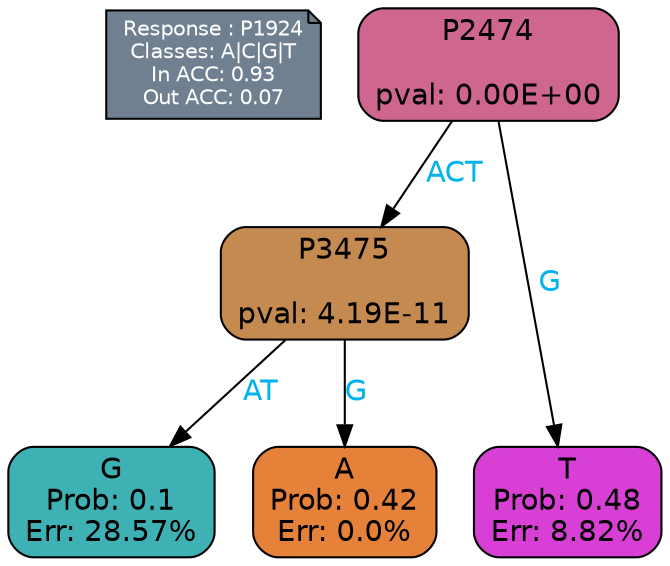 digraph Tree {
node [shape=box, style="filled, rounded", color="black", fontname=helvetica] ;
graph [ranksep=equally, splines=polylines, bgcolor=transparent, dpi=600] ;
edge [fontname=helvetica] ;
LEGEND [label="Response : P1924
Classes: A|C|G|T
In ACC: 0.93
Out ACC: 0.07
",shape=note,align=left,style=filled,fillcolor="slategray",fontcolor="white",fontsize=10];1 [label="P2474

pval: 0.00E+00", fillcolor="#ce6690"] ;
2 [label="P3475

pval: 4.19E-11", fillcolor="#c58a50"] ;
3 [label="G
Prob: 0.1
Err: 28.57%", fillcolor="#3db1b3"] ;
4 [label="A
Prob: 0.42
Err: 0.0%", fillcolor="#e58139"] ;
5 [label="T
Prob: 0.48
Err: 8.82%", fillcolor="#d83fd5"] ;
1 -> 2 [label="ACT",fontcolor=deepskyblue2] ;
1 -> 5 [label="G",fontcolor=deepskyblue2] ;
2 -> 3 [label="AT",fontcolor=deepskyblue2] ;
2 -> 4 [label="G",fontcolor=deepskyblue2] ;
{rank = same; 3;4;5;}{rank = same; LEGEND;1;}}